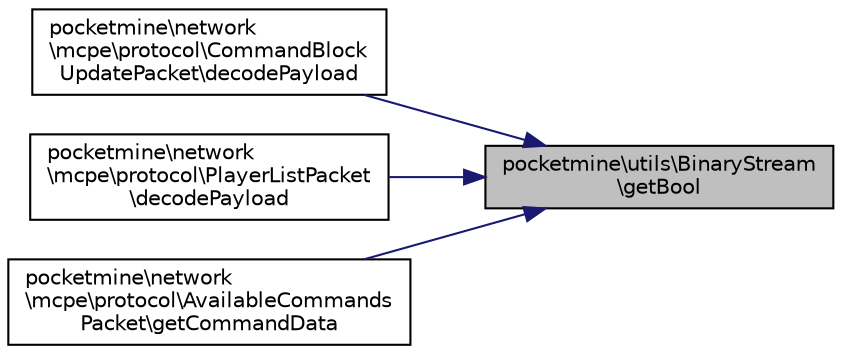 digraph "pocketmine\utils\BinaryStream\getBool"
{
 // INTERACTIVE_SVG=YES
 // LATEX_PDF_SIZE
  edge [fontname="Helvetica",fontsize="10",labelfontname="Helvetica",labelfontsize="10"];
  node [fontname="Helvetica",fontsize="10",shape=record];
  rankdir="RL";
  Node1 [label="pocketmine\\utils\\BinaryStream\l\\getBool",height=0.2,width=0.4,color="black", fillcolor="grey75", style="filled", fontcolor="black",tooltip=" "];
  Node1 -> Node2 [dir="back",color="midnightblue",fontsize="10",style="solid",fontname="Helvetica"];
  Node2 [label="pocketmine\\network\l\\mcpe\\protocol\\CommandBlock\lUpdatePacket\\decodePayload",height=0.2,width=0.4,color="black", fillcolor="white", style="filled",URL="$d7/db8/classpocketmine_1_1network_1_1mcpe_1_1protocol_1_1_command_block_update_packet.html#aaa79023b508677aaf5829058762307f1",tooltip=" "];
  Node1 -> Node3 [dir="back",color="midnightblue",fontsize="10",style="solid",fontname="Helvetica"];
  Node3 [label="pocketmine\\network\l\\mcpe\\protocol\\PlayerListPacket\l\\decodePayload",height=0.2,width=0.4,color="black", fillcolor="white", style="filled",URL="$d2/dc3/classpocketmine_1_1network_1_1mcpe_1_1protocol_1_1_player_list_packet.html#a10143c280d4a33eadc501a116e4da874",tooltip=" "];
  Node1 -> Node4 [dir="back",color="midnightblue",fontsize="10",style="solid",fontname="Helvetica"];
  Node4 [label="pocketmine\\network\l\\mcpe\\protocol\\AvailableCommands\lPacket\\getCommandData",height=0.2,width=0.4,color="black", fillcolor="white", style="filled",URL="$d7/deb/classpocketmine_1_1network_1_1mcpe_1_1protocol_1_1_available_commands_packet.html#a7abb4bdb4cbc9b64744dcae46439e721",tooltip=" "];
}
